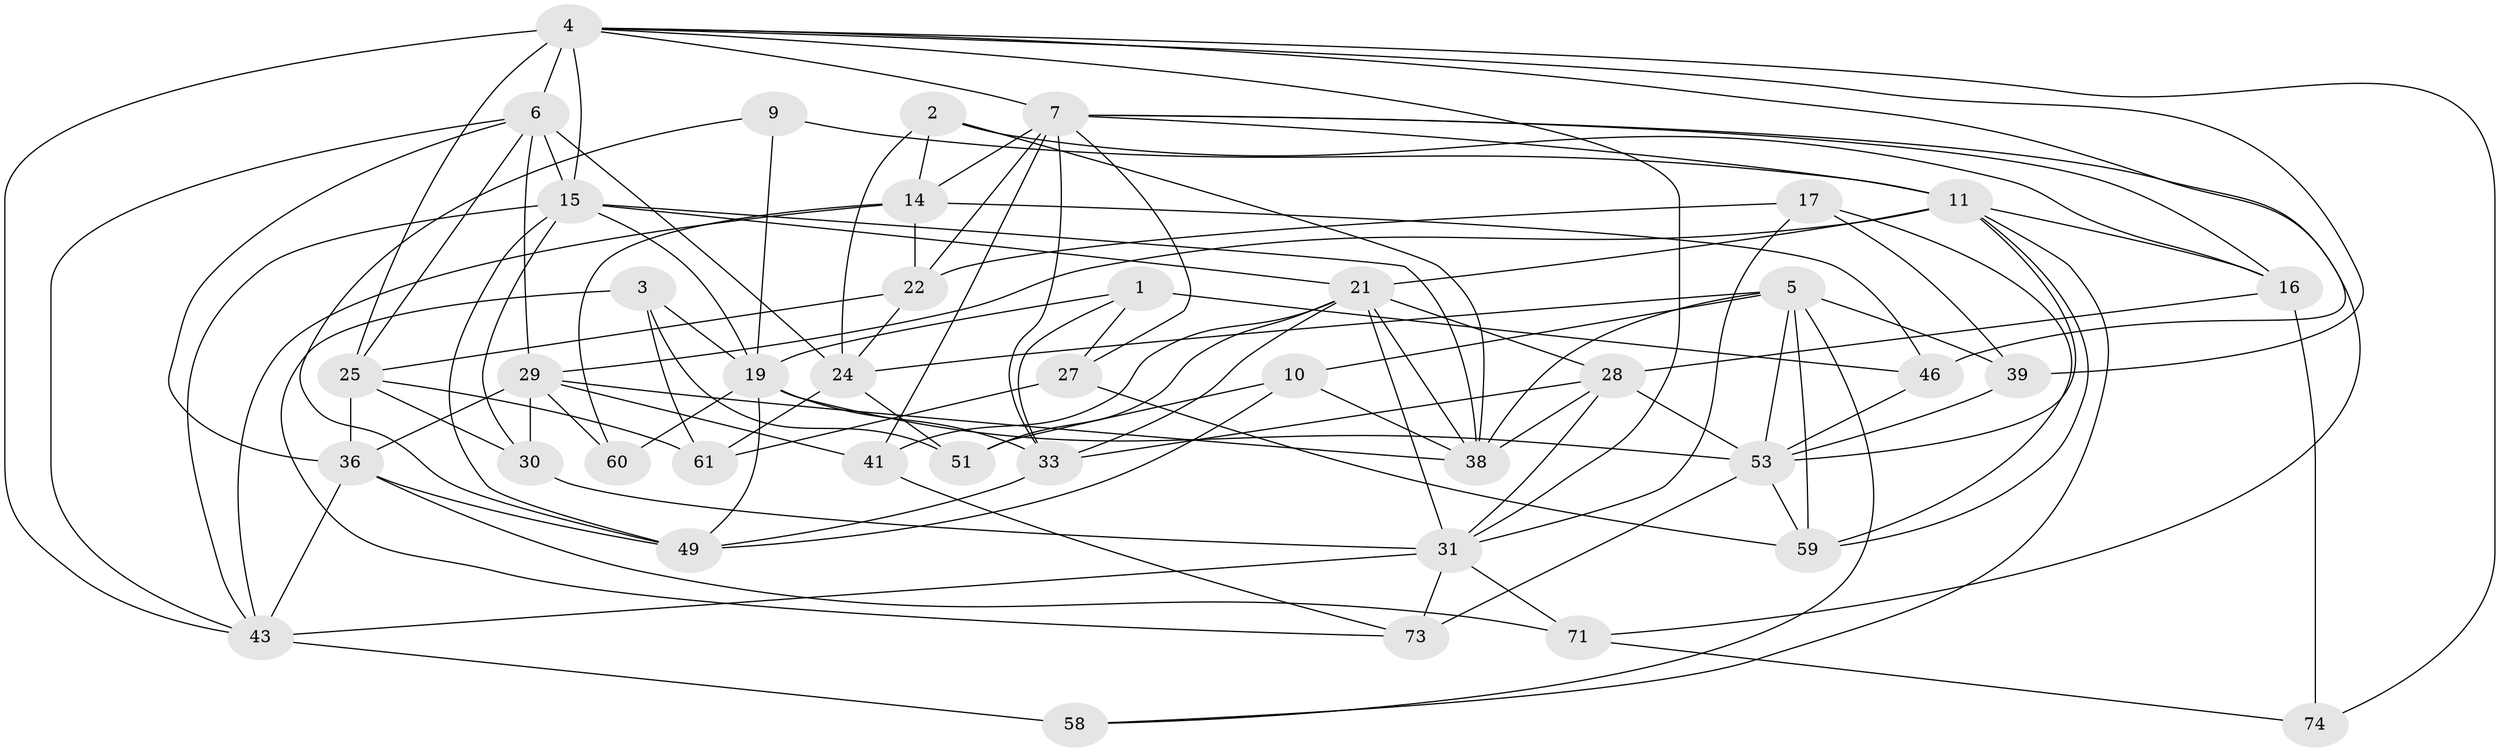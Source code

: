 // original degree distribution, {4: 1.0}
// Generated by graph-tools (version 1.1) at 2025/16/03/09/25 04:16:24]
// undirected, 41 vertices, 113 edges
graph export_dot {
graph [start="1"]
  node [color=gray90,style=filled];
  1;
  2;
  3;
  4 [super="+23+13"];
  5 [super="+37"];
  6 [super="+68+12"];
  7 [super="+79+8"];
  9;
  10;
  11 [super="+18"];
  14 [super="+80"];
  15 [super="+32"];
  16 [super="+66"];
  17;
  19 [super="+35"];
  21 [super="+45"];
  22 [super="+54"];
  24 [super="+50"];
  25 [super="+55"];
  27;
  28 [super="+82"];
  29 [super="+63+40"];
  30;
  31 [super="+47"];
  33 [super="+52"];
  36 [super="+56"];
  38 [super="+62+64"];
  39;
  41;
  43 [super="+76"];
  46;
  49 [super="+57"];
  51;
  53 [super="+75+69"];
  58;
  59 [super="+78"];
  60;
  61;
  71;
  73;
  74;
  1 -- 19;
  1 -- 46;
  1 -- 27;
  1 -- 33;
  2 -- 16;
  2 -- 38;
  2 -- 14;
  2 -- 24;
  3 -- 61;
  3 -- 73;
  3 -- 51;
  3 -- 19;
  4 -- 46;
  4 -- 39;
  4 -- 6 [weight=4];
  4 -- 7;
  4 -- 15;
  4 -- 25;
  4 -- 74;
  4 -- 43;
  4 -- 31;
  5 -- 58;
  5 -- 38 [weight=2];
  5 -- 24;
  5 -- 53;
  5 -- 39;
  5 -- 10;
  5 -- 59;
  6 -- 36;
  6 -- 24;
  6 -- 25;
  6 -- 43;
  6 -- 15;
  6 -- 29;
  7 -- 41;
  7 -- 27;
  7 -- 33;
  7 -- 11;
  7 -- 16;
  7 -- 71;
  7 -- 22 [weight=2];
  7 -- 14;
  9 -- 49;
  9 -- 19;
  9 -- 11 [weight=2];
  10 -- 51;
  10 -- 49;
  10 -- 38;
  11 -- 29;
  11 -- 58;
  11 -- 59 [weight=2];
  11 -- 16;
  11 -- 53;
  11 -- 21;
  14 -- 46;
  14 -- 60;
  14 -- 43;
  14 -- 22;
  15 -- 21;
  15 -- 30;
  15 -- 43;
  15 -- 49;
  15 -- 38;
  15 -- 19;
  16 -- 74 [weight=2];
  16 -- 28;
  17 -- 39;
  17 -- 59;
  17 -- 22;
  17 -- 31;
  19 -- 60;
  19 -- 53;
  19 -- 33;
  19 -- 49;
  21 -- 31;
  21 -- 28;
  21 -- 33;
  21 -- 51;
  21 -- 41;
  21 -- 38;
  22 -- 25;
  22 -- 24;
  24 -- 51;
  24 -- 61;
  25 -- 61;
  25 -- 30;
  25 -- 36;
  27 -- 59;
  27 -- 61;
  28 -- 31;
  28 -- 38;
  28 -- 53;
  28 -- 33;
  29 -- 60 [weight=2];
  29 -- 30;
  29 -- 38;
  29 -- 41;
  29 -- 36;
  30 -- 31;
  31 -- 71;
  31 -- 73;
  31 -- 43;
  33 -- 49;
  36 -- 43;
  36 -- 49;
  36 -- 71;
  39 -- 53;
  41 -- 73;
  43 -- 58 [weight=2];
  46 -- 53;
  53 -- 73;
  53 -- 59;
  71 -- 74;
}
